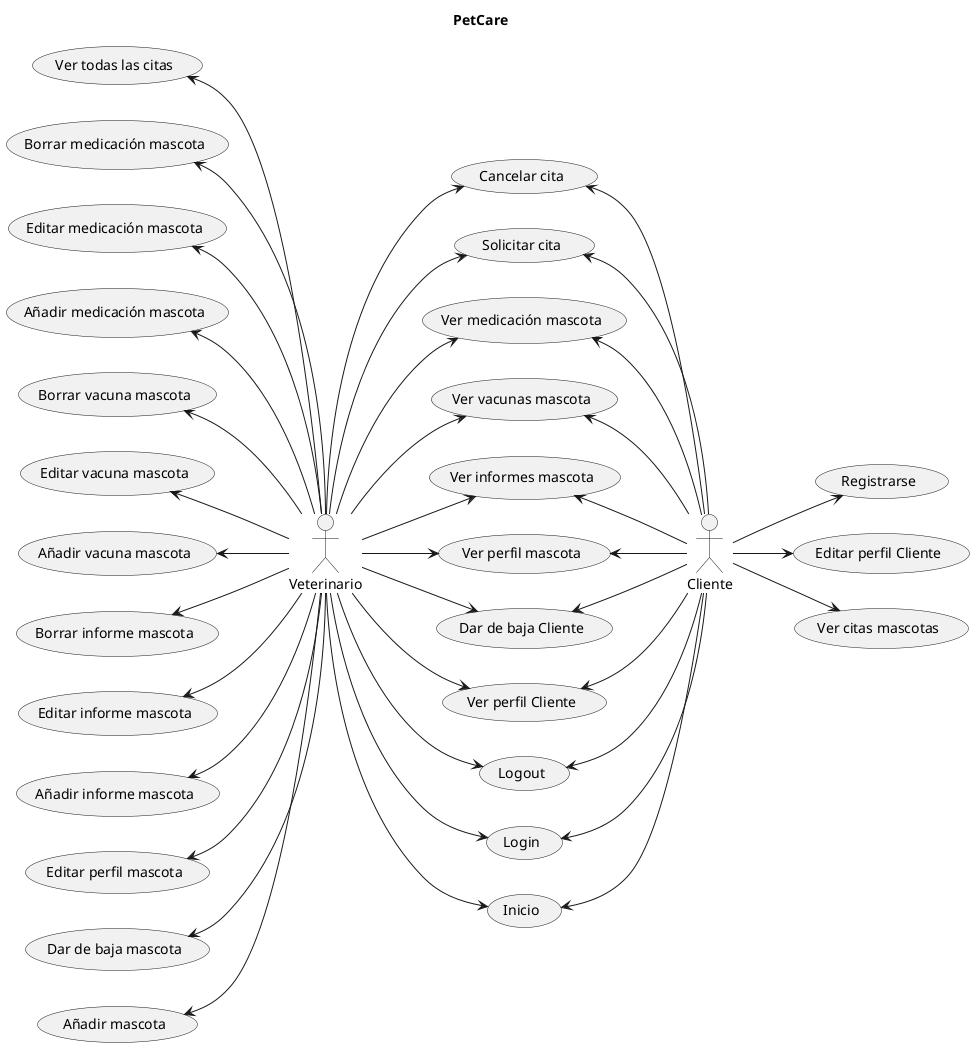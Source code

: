     @startuml CasosDeUso

    title PetCare

    :Veterinario: --> (Inicio)
    :Veterinario: --> (Login)
    :Veterinario: --> (Logout)
    :Veterinario: --> (Ver perfil Cliente)
    :Veterinario: --> (Dar de baja Cliente)
    :Veterinario: --> (Ver perfil mascota)
    :Veterinario: --> (Ver informes mascota)
    :Veterinario: --> (Ver vacunas mascota)
    :Veterinario: --> (Ver medicación mascota)
    :Veterinario: --> (Solicitar cita)
    :Veterinario: --> (Cancelar cita)

    :Veterinario: -up-> (Añadir mascota)
    :Veterinario: -up-> (Dar de baja mascota)
    :Veterinario: -up-> (Editar perfil mascota)
    :Veterinario: -up-> (Añadir informe mascota)
    :Veterinario: -up-> (Editar informe mascota)
    :Veterinario: -up-> (Borrar informe mascota)
    :Veterinario: -up-> (Añadir vacuna mascota)
    :Veterinario: -up-> (Editar vacuna mascota)
    :Veterinario: -up-> (Borrar vacuna mascota)
    :Veterinario: -up-> (Añadir medicación mascota)
    :Veterinario: -up-> (Editar medicación mascota)
    :Veterinario: -up-> (Borrar medicación mascota)
    :Veterinario: -up-> (Ver todas las citas)

    left to right direction

    :Cliente: -up->(Inicio)
    :Cliente: -up->(Login)
    :Cliente: -up->(Logout)
    :Cliente: -up->(Ver perfil Cliente)
    :Cliente: -up->(Dar de baja Cliente)
    :Cliente: -up->(Ver perfil mascota)
    :Cliente: -up->(Ver informes mascota)
    :Cliente: -up->(Ver vacunas mascota)
    :Cliente: -up->(Ver medicación mascota)
    :Cliente: -up->(Solicitar cita)
    :Cliente: -up->(Cancelar cita)

    :Cliente: -->(Registrarse)
    :Cliente: -->(Editar perfil Cliente)
    :Cliente: -->(Ver citas mascotas)

    @enduml